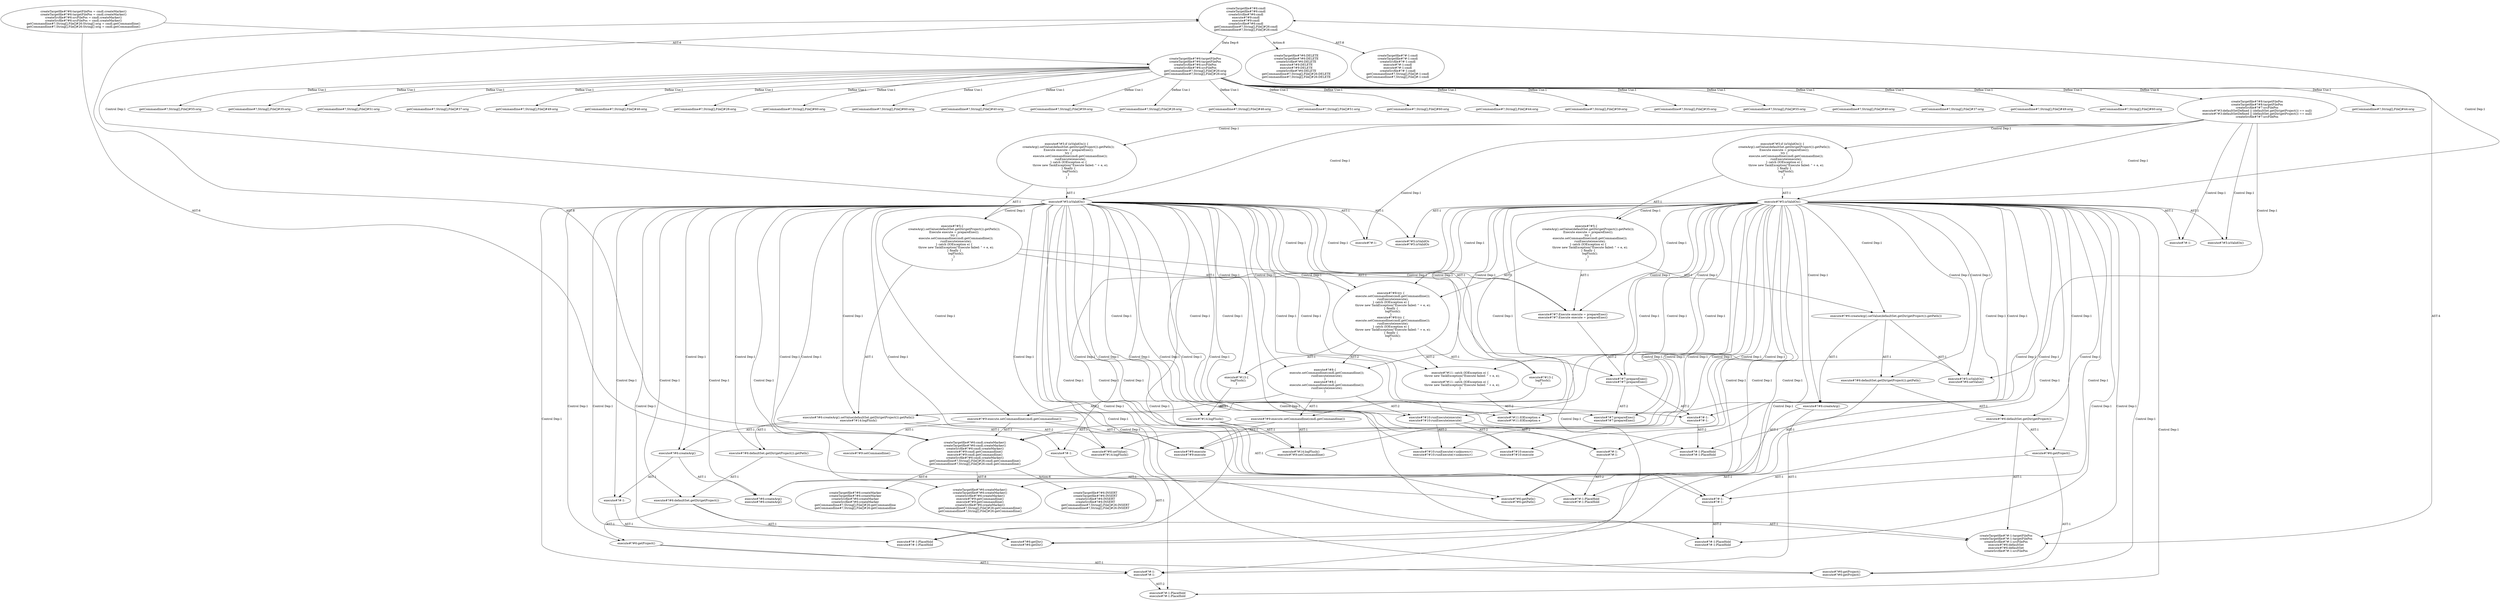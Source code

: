 digraph "Pattern" {
0 [label="createTargetfile#?#6:DELETE
createTargetfile#?#6:DELETE
createSrcfile#?#6:DELETE
execute#?#9:DELETE
execute#?#9:DELETE
createSrcfile#?#6:DELETE
getCommandline#?,String[],File[]#26:DELETE
getCommandline#?,String[],File[]#26:DELETE" shape=ellipse]
1 [label="createTargetfile#?#6:cmdl
createTargetfile#?#6:cmdl
createSrcfile#?#6:cmdl
execute#?#9:cmdl
execute#?#9:cmdl
createSrcfile#?#6:cmdl
getCommandline#?,String[],File[]#26:cmdl
getCommandline#?,String[],File[]#26:cmdl" shape=ellipse]
2 [label="createTargetfile#?#6:cmdl.createMarker()
createTargetfile#?#6:cmdl.createMarker()
createSrcfile#?#6:cmdl.createMarker()
execute#?#9:cmdl.getCommandline()
execute#?#9:cmdl.getCommandline()
createSrcfile#?#6:cmdl.createMarker()
getCommandline#?,String[],File[]#26:cmdl.getCommandline()
getCommandline#?,String[],File[]#26:cmdl.getCommandline()" shape=ellipse]
3 [label="createTargetfile#?#6:targetFilePos = cmdl.createMarker()
createTargetfile#?#6:targetFilePos = cmdl.createMarker()
createSrcfile#?#6:srcFilePos = cmdl.createMarker()
createSrcfile#?#6:srcFilePos = cmdl.createMarker()
getCommandline#?,String[],File[]#26:String[] orig = cmdl.getCommandline()
getCommandline#?,String[],File[]#26:String[] orig = cmdl.getCommandline()" shape=ellipse]
4 [label="createTargetfile#?#6:createMarker
createTargetfile#?#6:createMarker
createSrcfile#?#6:createMarker
createSrcfile#?#6:createMarker
getCommandline#?,String[],File[]#26:getCommandline
getCommandline#?,String[],File[]#26:getCommandline" shape=ellipse]
5 [label="createTargetfile#?#6:createMarker()
createTargetfile#?#6:createMarker()
createSrcfile#?#6:createMarker()
execute#?#9:getCommandline()
execute#?#9:getCommandline()
createSrcfile#?#6:createMarker()
getCommandline#?,String[],File[]#26:getCommandline()
getCommandline#?,String[],File[]#26:getCommandline()" shape=ellipse]
6 [label="createTargetfile#?#6:INSERT
createTargetfile#?#6:INSERT
createSrcfile#?#6:INSERT
createSrcfile#?#6:INSERT
getCommandline#?,String[],File[]#26:INSERT
getCommandline#?,String[],File[]#26:INSERT" shape=ellipse]
7 [label="createTargetfile#?#-1:cmdl
createTargetfile#?#-1:cmdl
createSrcfile#?#-1:cmdl
execute#?#-1:cmdl
execute#?#-1:cmdl
createSrcfile#?#-1:cmdl
getCommandline#?,String[],File[]#-1:cmdl
getCommandline#?,String[],File[]#-1:cmdl" shape=ellipse]
8 [label="createTargetfile#?#6:targetFilePos
createTargetfile#?#6:targetFilePos
createSrcfile#?#6:srcFilePos
createSrcfile#?#6:srcFilePos
getCommandline#?,String[],File[]#26:orig
getCommandline#?,String[],File[]#26:orig" shape=ellipse]
9 [label="createTargetfile#?#-1:targetFilePos
createTargetfile#?#-1:targetFilePos
createSrcfile#?#-1:srcFilePos
execute#?#6:defaultSet
execute#?#6:defaultSet
createSrcfile#?#-1:srcFilePos" shape=ellipse]
10 [label="createTargetfile#?#8:targetFilePos
createTargetfile#?#8:targetFilePos
createSrcfile#?#7:srcFilePos
execute#?#3:defaultSetDefined || (defaultSet.getDir(getProject()) == null)
execute#?#3:defaultSetDefined || (defaultSet.getDir(getProject()) == null)
createSrcfile#?#7:srcFilePos" shape=ellipse]
11 [label="execute#?#6:createArg()
execute#?#6:createArg()" shape=ellipse]
12 [label="execute#?#-1:
execute#?#-1:" shape=ellipse]
13 [label="execute#?#10:runExecute(execute)
execute#?#10:runExecute(execute)" shape=ellipse]
14 [label="execute#?#11: catch (IOException e) \{
    throw new TaskException(\"Execute failed: \" + e, e);
\}
execute#?#11: catch (IOException e) \{
    throw new TaskException(\"Execute failed: \" + e, e);
\}" shape=ellipse]
15 [label="execute#?#6:createArg()" shape=ellipse]
16 [label="execute#?#6:getPath()
execute#?#6:getPath()" shape=ellipse]
17 [label="execute#?#6:getProject()" shape=ellipse]
18 [label="execute#?#5:isValidOs
execute#?#5:isValidOs" shape=ellipse]
19 [label="execute#?#6:getProject()
execute#?#6:getProject()" shape=ellipse]
20 [label="execute#?#-1:PlaceHold
execute#?#-1:PlaceHold" shape=ellipse]
21 [label="execute#?#9:execute
execute#?#9:execute" shape=ellipse]
22 [label="execute#?#5:isValidOs()
execute#?#6:setValue()" shape=ellipse]
23 [label="execute#?#6:createArg().setValue(defaultSet.getDir(getProject()).getPath())
execute#?#14:logFlush()" shape=ellipse]
24 [label="execute#?#8:\{
    execute.setCommandline(cmdl.getCommandline());
    runExecute(execute);
\}
execute#?#8:\{
    execute.setCommandline(cmdl.getCommandline());
    runExecute(execute);
\}" shape=ellipse]
25 [label="execute#?#-1:PlaceHold
execute#?#-1:PlaceHold" shape=ellipse]
26 [label="execute#?#7:prepareExec()
execute#?#7:prepareExec()" shape=ellipse]
27 [label="execute#?#14:logFlush()" shape=ellipse]
28 [label="execute#?#7:Execute execute = prepareExec()
execute#?#7:Execute execute = prepareExec()" shape=ellipse]
29 [label="execute#?#14:logFlush()
execute#?#9:setCommandline()" shape=ellipse]
30 [label="execute#?#8:try \{
    execute.setCommandline(cmdl.getCommandline());
    runExecute(execute);
\} catch (IOException e) \{
    throw new TaskException(\"Execute failed: \" + e, e);
\} finally \{
    logFlush();
\}
execute#?#8:try \{
    execute.setCommandline(cmdl.getCommandline());
    runExecute(execute);
\} catch (IOException e) \{
    throw new TaskException(\"Execute failed: \" + e, e);
\} finally \{
    logFlush();
\}" shape=ellipse]
31 [label="execute#?#6:defaultSet.getDir(getProject())" shape=ellipse]
32 [label="execute#?#-1:
execute#?#-1:" shape=ellipse]
33 [label="execute#?#5:isValidOs()" shape=ellipse]
34 [label="execute#?#6:getDir()
execute#?#6:getDir()" shape=ellipse]
35 [label="execute#?#-1:
execute#?#-1:" shape=ellipse]
36 [label="execute#?#-1:PlaceHold
execute#?#-1:PlaceHold" shape=ellipse]
37 [label="execute#?#13:\{
    logFlush();
\}" shape=ellipse]
38 [label="execute#?#5:\{
    createArg().setValue(defaultSet.getDir(getProject()).getPath());
    Execute execute = prepareExec();
    try \{
        execute.setCommandline(cmdl.getCommandline());
        runExecute(execute);
    \} catch (IOException e) \{
        throw new TaskException(\"Execute failed: \" + e, e);
    \} finally \{
        logFlush();
    \}
\}" shape=ellipse]
39 [label="execute#?#-1:" shape=ellipse]
40 [label="execute#?#6:setValue()
execute#?#14:logFlush()" shape=ellipse]
41 [label="execute#?#10:runExecute(<unknown>)
execute#?#10:runExecute(<unknown>)" shape=ellipse]
42 [label="execute#?#7:prepareExec()
execute#?#7:prepareExec()" shape=ellipse]
43 [label="execute#?#-1:" shape=ellipse]
44 [label="execute#?#5:if (isValidOs()) \{
    createArg().setValue(defaultSet.getDir(getProject()).getPath());
    Execute execute = prepareExec();
    try \{
        execute.setCommandline(cmdl.getCommandline());
        runExecute(execute);
    \} catch (IOException e) \{
        throw new TaskException(\"Execute failed: \" + e, e);
    \} finally \{
        logFlush();
    \}
\}" shape=ellipse]
45 [label="execute#?#11:IOException e
execute#?#11:IOException e" shape=ellipse]
46 [label="execute#?#-1:PlaceHold
execute#?#-1:PlaceHold" shape=ellipse]
47 [label="execute#?#9:setCommandline()" shape=ellipse]
48 [label="execute#?#-1:
execute#?#-1:" shape=ellipse]
49 [label="execute#?#9:execute.setCommandline(cmdl.getCommandline())" shape=ellipse]
50 [label="execute#?#10:execute
execute#?#10:execute" shape=ellipse]
51 [label="execute#?#-1:PlaceHold
execute#?#-1:PlaceHold" shape=ellipse]
52 [label="execute#?#6:defaultSet.getDir(getProject()).getPath()" shape=ellipse]
53 [label="execute#?#-1:" shape=ellipse]
54 [label="execute#?#6:createArg().setValue(defaultSet.getDir(getProject()).getPath())" shape=ellipse]
55 [label="execute#?#5:\{
    createArg().setValue(defaultSet.getDir(getProject()).getPath());
    Execute execute = prepareExec();
    try \{
        execute.setCommandline(cmdl.getCommandline());
        runExecute(execute);
    \} catch (IOException e) \{
        throw new TaskException(\"Execute failed: \" + e, e);
    \} finally \{
        logFlush();
    \}
\}" shape=ellipse]
56 [label="execute#?#5:isValidOs()" shape=ellipse]
57 [label="execute#?#6:createArg()" shape=ellipse]
58 [label="execute#?#13:\{
    logFlush();
\}" shape=ellipse]
59 [label="execute#?#5:isValidOs()" shape=ellipse]
60 [label="execute#?#6:defaultSet.getDir(getProject())" shape=ellipse]
61 [label="execute#?#5:if (isValidOs()) \{
    createArg().setValue(defaultSet.getDir(getProject()).getPath());
    Execute execute = prepareExec();
    try \{
        execute.setCommandline(cmdl.getCommandline());
        runExecute(execute);
    \} catch (IOException e) \{
        throw new TaskException(\"Execute failed: \" + e, e);
    \} finally \{
        logFlush();
    \}
\}" shape=ellipse]
62 [label="execute#?#6:defaultSet.getDir(getProject()).getPath()" shape=ellipse]
63 [label="execute#?#-1:" shape=ellipse]
64 [label="execute#?#9:execute.setCommandline(cmdl.getCommandline())" shape=ellipse]
65 [label="execute#?#6:getProject()" shape=ellipse]
66 [label="getCommandline#?,String[],File[]#44:orig" shape=ellipse]
67 [label="getCommandline#?,String[],File[]#55:orig" shape=ellipse]
68 [label="getCommandline#?,String[],File[]#35:orig" shape=ellipse]
69 [label="getCommandline#?,String[],File[]#51:orig" shape=ellipse]
70 [label="getCommandline#?,String[],File[]#37:orig" shape=ellipse]
71 [label="getCommandline#?,String[],File[]#49:orig" shape=ellipse]
72 [label="getCommandline#?,String[],File[]#46:orig" shape=ellipse]
73 [label="getCommandline#?,String[],File[]#28:orig" shape=ellipse]
74 [label="getCommandline#?,String[],File[]#60:orig" shape=ellipse]
75 [label="getCommandline#?,String[],File[]#60:orig" shape=ellipse]
76 [label="getCommandline#?,String[],File[]#40:orig" shape=ellipse]
77 [label="getCommandline#?,String[],File[]#59:orig" shape=ellipse]
78 [label="getCommandline#?,String[],File[]#28:orig" shape=ellipse]
79 [label="getCommandline#?,String[],File[]#46:orig" shape=ellipse]
80 [label="getCommandline#?,String[],File[]#51:orig" shape=ellipse]
81 [label="getCommandline#?,String[],File[]#60:orig" shape=ellipse]
82 [label="getCommandline#?,String[],File[]#44:orig" shape=ellipse]
83 [label="getCommandline#?,String[],File[]#59:orig" shape=ellipse]
84 [label="getCommandline#?,String[],File[]#35:orig" shape=ellipse]
85 [label="getCommandline#?,String[],File[]#55:orig" shape=ellipse]
86 [label="getCommandline#?,String[],File[]#40:orig" shape=ellipse]
87 [label="getCommandline#?,String[],File[]#37:orig" shape=ellipse]
88 [label="getCommandline#?,String[],File[]#49:orig" shape=ellipse]
89 [label="getCommandline#?,String[],File[]#60:orig" shape=ellipse]
1 -> 0 [label="Action:8"];
1 -> 7 [label="AST:8"];
1 -> 8 [label="Data Dep:6"];
2 -> 1 [label="AST:8"];
2 -> 4 [label="AST:6"];
2 -> 5 [label="AST:8"];
2 -> 6 [label="Action:6"];
3 -> 2 [label="AST:6"];
3 -> 8 [label="AST:6"];
8 -> 9 [label="AST:4"];
8 -> 10 [label="Define Use:4"];
8 -> 66 [label="Define Use:1"];
8 -> 67 [label="Define Use:1"];
8 -> 68 [label="Define Use:1"];
8 -> 69 [label="Define Use:1"];
8 -> 70 [label="Define Use:1"];
8 -> 71 [label="Define Use:1"];
8 -> 72 [label="Define Use:1"];
8 -> 73 [label="Define Use:1"];
8 -> 74 [label="Define Use:1"];
8 -> 75 [label="Define Use:1"];
8 -> 76 [label="Define Use:1"];
8 -> 77 [label="Define Use:1"];
8 -> 78 [label="Define Use:1"];
8 -> 79 [label="Define Use:1"];
8 -> 80 [label="Define Use:1"];
8 -> 81 [label="Define Use:1"];
8 -> 82 [label="Define Use:1"];
8 -> 83 [label="Define Use:1"];
8 -> 84 [label="Define Use:1"];
8 -> 85 [label="Define Use:1"];
8 -> 86 [label="Define Use:1"];
8 -> 87 [label="Define Use:1"];
8 -> 88 [label="Define Use:1"];
8 -> 89 [label="Define Use:1"];
10 -> 22 [label="Control Dep:1"];
10 -> 33 [label="Control Dep:1"];
10 -> 39 [label="Control Dep:1"];
10 -> 44 [label="Control Dep:1"];
10 -> 53 [label="Control Dep:1"];
10 -> 56 [label="Control Dep:1"];
10 -> 59 [label="Control Dep:1"];
10 -> 61 [label="Control Dep:1"];
12 -> 20 [label="AST:2"];
13 -> 32 [label="AST:2"];
13 -> 41 [label="AST:2"];
13 -> 50 [label="AST:2"];
14 -> 45 [label="AST:2"];
15 -> 11 [label="AST:1"];
15 -> 43 [label="AST:1"];
17 -> 12 [label="AST:1"];
17 -> 19 [label="AST:1"];
23 -> 15 [label="AST:1"];
23 -> 40 [label="AST:2"];
23 -> 52 [label="AST:1"];
23 -> 63 [label="AST:1"];
24 -> 13 [label="AST:2"];
24 -> 49 [label="AST:1"];
24 -> 64 [label="AST:1"];
26 -> 35 [label="AST:2"];
26 -> 42 [label="AST:2"];
27 -> 48 [label="AST:1"];
27 -> 29 [label="AST:1"];
28 -> 26 [label="AST:2"];
30 -> 14 [label="AST:2"];
30 -> 24 [label="AST:2"];
30 -> 37 [label="AST:1"];
30 -> 58 [label="AST:1"];
31 -> 17 [label="AST:1"];
31 -> 9 [label="AST:1"];
31 -> 34 [label="AST:1"];
32 -> 36 [label="AST:2"];
33 -> 11 [label="Control Dep:1"];
33 -> 12 [label="Control Dep:1"];
33 -> 13 [label="Control Dep:1"];
33 -> 14 [label="Control Dep:1"];
33 -> 15 [label="Control Dep:1"];
33 -> 16 [label="Control Dep:1"];
33 -> 17 [label="Control Dep:1"];
33 -> 18 [label="AST:1"];
33 -> 19 [label="Control Dep:1"];
33 -> 20 [label="Control Dep:1"];
33 -> 21 [label="Control Dep:1"];
33 -> 22 [label="AST:1"];
33 -> 23 [label="Control Dep:1"];
33 -> 24 [label="Control Dep:1"];
33 -> 25 [label="Control Dep:1"];
33 -> 26 [label="Control Dep:1"];
33 -> 27 [label="Control Dep:1"];
33 -> 28 [label="Control Dep:1"];
33 -> 29 [label="Control Dep:1"];
33 -> 30 [label="Control Dep:1"];
33 -> 31 [label="Control Dep:1"];
33 -> 32 [label="Control Dep:1"];
33 -> 39 [label="AST:1"];
33 -> 38 [label="Control Dep:1"];
33 -> 40 [label="Control Dep:1"];
33 -> 43 [label="Control Dep:1"];
33 -> 46 [label="Control Dep:1"];
33 -> 52 [label="Control Dep:1"];
33 -> 34 [label="Control Dep:1"];
33 -> 9 [label="Control Dep:1"];
33 -> 42 [label="Control Dep:1"];
33 -> 35 [label="Control Dep:1"];
33 -> 51 [label="Control Dep:1"];
33 -> 49 [label="Control Dep:1"];
33 -> 47 [label="Control Dep:1"];
33 -> 2 [label="Control Dep:1"];
33 -> 5 [label="Control Dep:1"];
33 -> 1 [label="Control Dep:1"];
33 -> 41 [label="Control Dep:1"];
33 -> 36 [label="Control Dep:1"];
33 -> 50 [label="Control Dep:1"];
33 -> 45 [label="Control Dep:1"];
33 -> 37 [label="Control Dep:1"];
33 -> 48 [label="Control Dep:1"];
35 -> 51 [label="AST:2"];
37 -> 27 [label="AST:1"];
38 -> 23 [label="AST:1"];
38 -> 28 [label="AST:1"];
38 -> 30 [label="AST:1"];
43 -> 46 [label="AST:1"];
44 -> 33 [label="AST:1"];
44 -> 38 [label="AST:1"];
48 -> 25 [label="AST:2"];
49 -> 21 [label="AST:1"];
49 -> 47 [label="AST:1"];
49 -> 2 [label="AST:1"];
52 -> 16 [label="AST:1"];
52 -> 31 [label="AST:1"];
54 -> 57 [label="AST:1"];
54 -> 22 [label="AST:1"];
54 -> 62 [label="AST:1"];
55 -> 54 [label="AST:1"];
55 -> 28 [label="AST:1"];
55 -> 30 [label="AST:1"];
56 -> 53 [label="AST:1"];
56 -> 54 [label="Control Dep:1"];
56 -> 55 [label="Control Dep:1"];
56 -> 18 [label="AST:1"];
56 -> 59 [label="AST:1"];
56 -> 22 [label="Control Dep:1"];
56 -> 57 [label="Control Dep:1"];
56 -> 11 [label="Control Dep:1"];
56 -> 12 [label="Control Dep:1"];
56 -> 20 [label="Control Dep:1"];
56 -> 62 [label="Control Dep:1"];
56 -> 16 [label="Control Dep:1"];
56 -> 60 [label="Control Dep:1"];
56 -> 34 [label="Control Dep:1"];
56 -> 9 [label="Control Dep:1"];
56 -> 65 [label="Control Dep:1"];
56 -> 19 [label="Control Dep:1"];
56 -> 48 [label="Control Dep:1"];
56 -> 25 [label="Control Dep:1"];
56 -> 28 [label="Control Dep:1"];
56 -> 26 [label="Control Dep:1"];
56 -> 42 [label="Control Dep:1"];
56 -> 35 [label="Control Dep:1"];
56 -> 51 [label="Control Dep:1"];
56 -> 30 [label="Control Dep:1"];
56 -> 24 [label="Control Dep:1"];
56 -> 64 [label="Control Dep:1"];
56 -> 29 [label="Control Dep:1"];
56 -> 21 [label="Control Dep:1"];
56 -> 2 [label="Control Dep:1"];
56 -> 5 [label="Control Dep:1"];
56 -> 1 [label="Control Dep:1"];
56 -> 13 [label="Control Dep:1"];
56 -> 41 [label="Control Dep:1"];
56 -> 32 [label="Control Dep:1"];
56 -> 36 [label="Control Dep:1"];
56 -> 50 [label="Control Dep:1"];
56 -> 14 [label="Control Dep:1"];
56 -> 45 [label="Control Dep:1"];
56 -> 58 [label="Control Dep:1"];
56 -> 23 [label="Control Dep:1"];
56 -> 40 [label="Control Dep:1"];
56 -> 63 [label="Control Dep:1"];
56 -> 46 [label="Control Dep:1"];
57 -> 12 [label="AST:1"];
57 -> 11 [label="AST:1"];
58 -> 23 [label="AST:1"];
60 -> 9 [label="AST:1"];
60 -> 34 [label="AST:1"];
60 -> 65 [label="AST:1"];
61 -> 55 [label="AST:1"];
61 -> 56 [label="AST:1"];
62 -> 60 [label="AST:1"];
62 -> 16 [label="AST:1"];
63 -> 46 [label="AST:1"];
64 -> 21 [label="AST:1"];
64 -> 29 [label="AST:1"];
64 -> 2 [label="AST:1"];
65 -> 48 [label="AST:1"];
65 -> 19 [label="AST:1"];
}